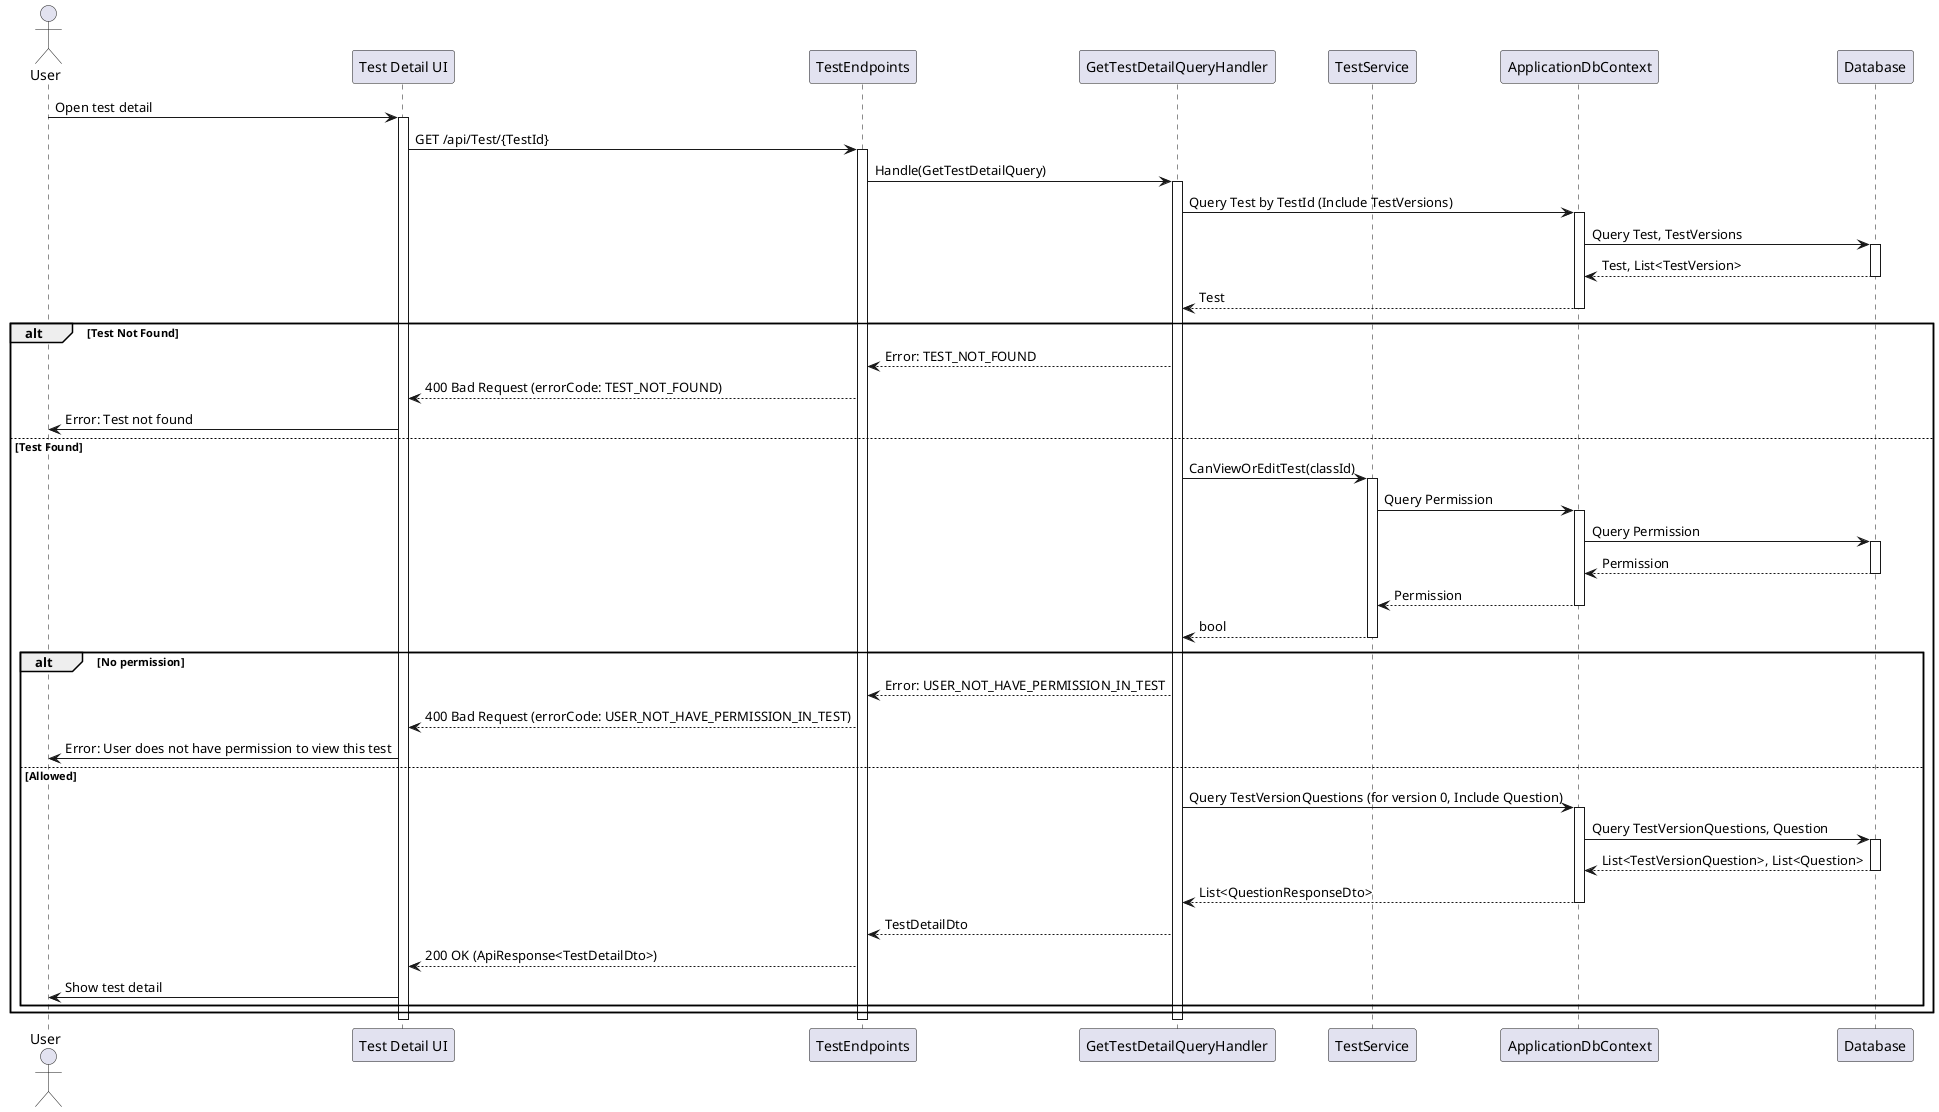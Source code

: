 @startuml
actor User
participant "Test Detail UI" as UI
participant TestEndpoints
participant GetTestDetailQueryHandler as Handler
participant TestService
participant ApplicationDbContext
participant Database

User -> UI : Open test detail
activate UI
UI -> TestEndpoints : GET /api/Test/{TestId}
activate TestEndpoints
TestEndpoints -> Handler : Handle(GetTestDetailQuery)
activate Handler
Handler -> ApplicationDbContext : Query Test by TestId (Include TestVersions)
activate ApplicationDbContext
ApplicationDbContext -> Database : Query Test, TestVersions
activate Database
Database --> ApplicationDbContext : Test, List<TestVersion>
deactivate Database
ApplicationDbContext --> Handler : Test
deactivate ApplicationDbContext
alt Test Not Found
    Handler --> TestEndpoints : Error: TEST_NOT_FOUND
    TestEndpoints --> UI : 400 Bad Request (errorCode: TEST_NOT_FOUND)
    UI -> User : Error: Test not found
else Test Found
    Handler -> TestService : CanViewOrEditTest(classId)
    activate TestService
    TestService -> ApplicationDbContext : Query Permission
    activate ApplicationDbContext
    ApplicationDbContext -> Database : Query Permission
    activate Database
    Database --> ApplicationDbContext : Permission
    deactivate Database
    ApplicationDbContext --> TestService : Permission
    deactivate ApplicationDbContext
    TestService --> Handler : bool
    deactivate TestService
    alt No permission
        Handler --> TestEndpoints : Error: USER_NOT_HAVE_PERMISSION_IN_TEST
        TestEndpoints --> UI : 400 Bad Request (errorCode: USER_NOT_HAVE_PERMISSION_IN_TEST)
        UI -> User : Error: User does not have permission to view this test
    else Allowed
        Handler -> ApplicationDbContext : Query TestVersionQuestions (for version 0, Include Question)
        activate ApplicationDbContext
        ApplicationDbContext -> Database : Query TestVersionQuestions, Question
        activate Database
        Database --> ApplicationDbContext : List<TestVersionQuestion>, List<Question>
        deactivate Database
        ApplicationDbContext --> Handler : List<QuestionResponseDto>
        deactivate ApplicationDbContext
        Handler --> TestEndpoints : TestDetailDto
        TestEndpoints --> UI : 200 OK (ApiResponse<TestDetailDto>)
        UI -> User : Show test detail
    end
end
deactivate Handler
deactivate TestEndpoints
deactivate UI
@enduml